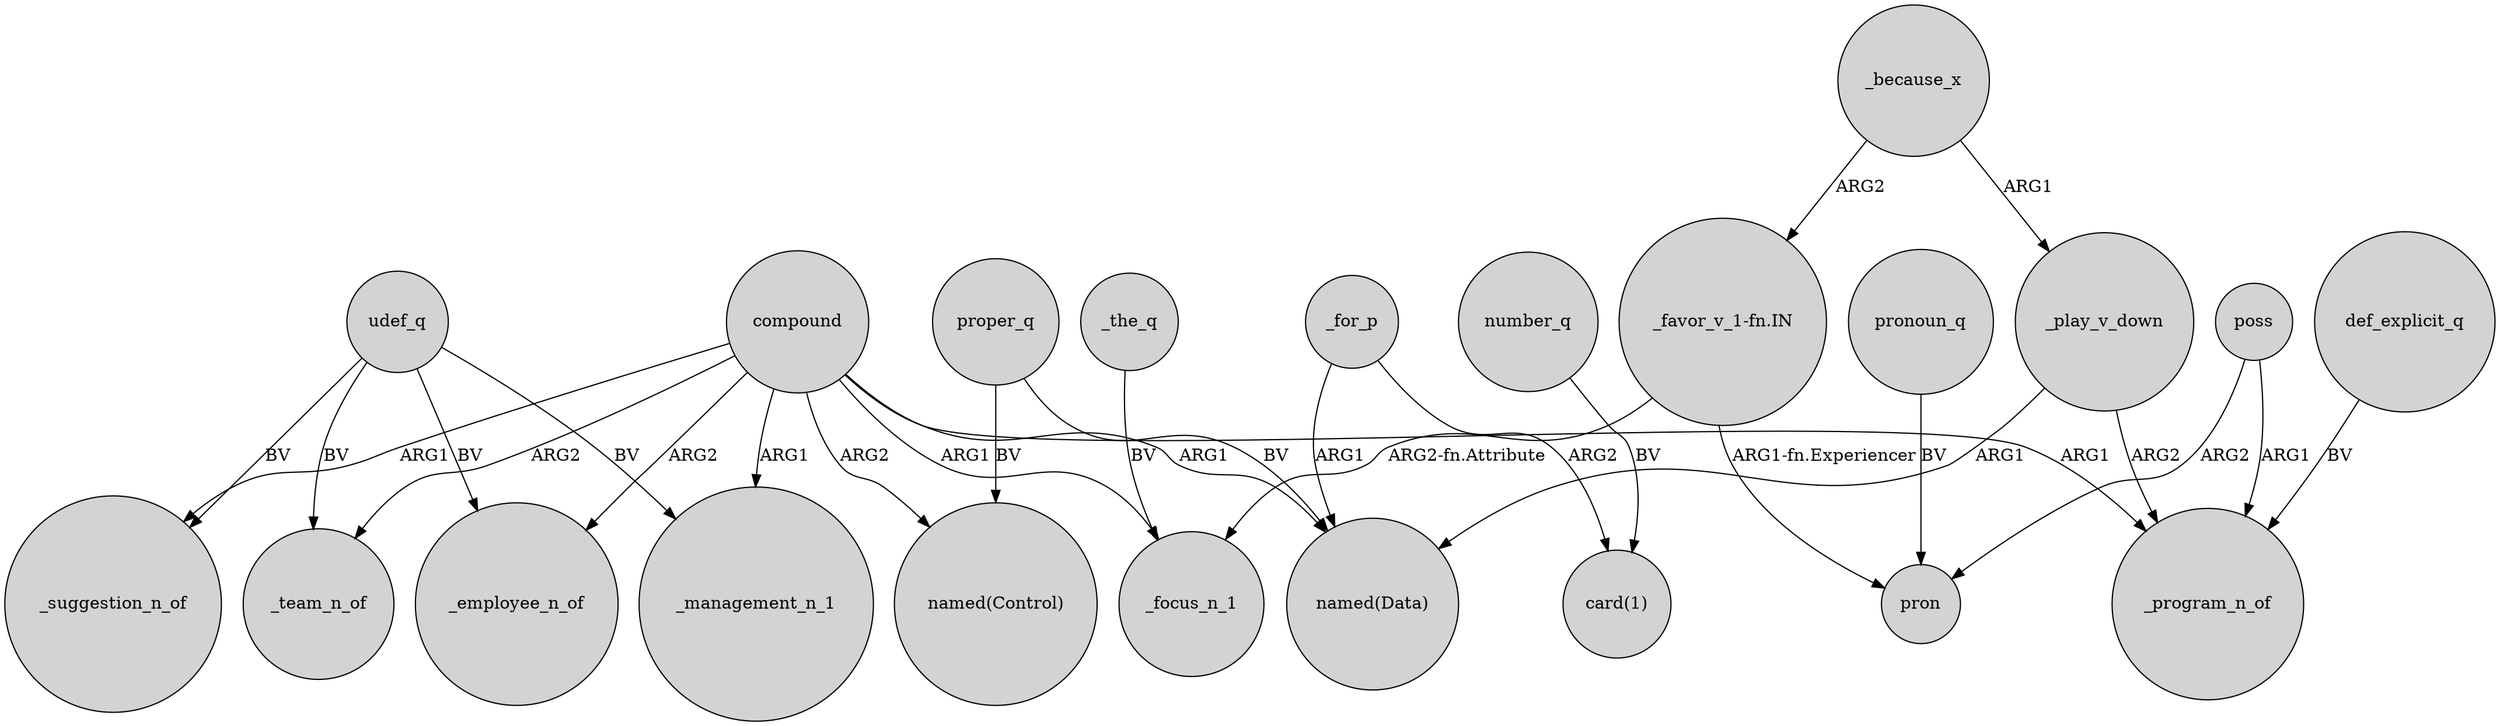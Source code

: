 digraph {
	node [shape=circle style=filled]
	_the_q -> _focus_n_1 [label=BV]
	compound -> _focus_n_1 [label=ARG1]
	poss -> pron [label=ARG2]
	udef_q -> _employee_n_of [label=BV]
	compound -> "named(Control)" [label=ARG2]
	compound -> _employee_n_of [label=ARG2]
	"_favor_v_1-fn.IN" -> pron [label="ARG1-fn.Experiencer"]
	_because_x -> "_favor_v_1-fn.IN" [label=ARG2]
	proper_q -> "named(Control)" [label=BV]
	udef_q -> _management_n_1 [label=BV]
	_for_p -> "named(Data)" [label=ARG1]
	_play_v_down -> _program_n_of [label=ARG2]
	udef_q -> _suggestion_n_of [label=BV]
	poss -> _program_n_of [label=ARG1]
	pronoun_q -> pron [label=BV]
	def_explicit_q -> _program_n_of [label=BV]
	proper_q -> "named(Data)" [label=BV]
	udef_q -> _team_n_of [label=BV]
	_play_v_down -> "named(Data)" [label=ARG1]
	_for_p -> "card(1)" [label=ARG2]
	compound -> "named(Data)" [label=ARG1]
	number_q -> "card(1)" [label=BV]
	compound -> _suggestion_n_of [label=ARG1]
	compound -> _program_n_of [label=ARG1]
	_because_x -> _play_v_down [label=ARG1]
	compound -> _management_n_1 [label=ARG1]
	compound -> _team_n_of [label=ARG2]
	"_favor_v_1-fn.IN" -> _focus_n_1 [label="ARG2-fn.Attribute"]
}
